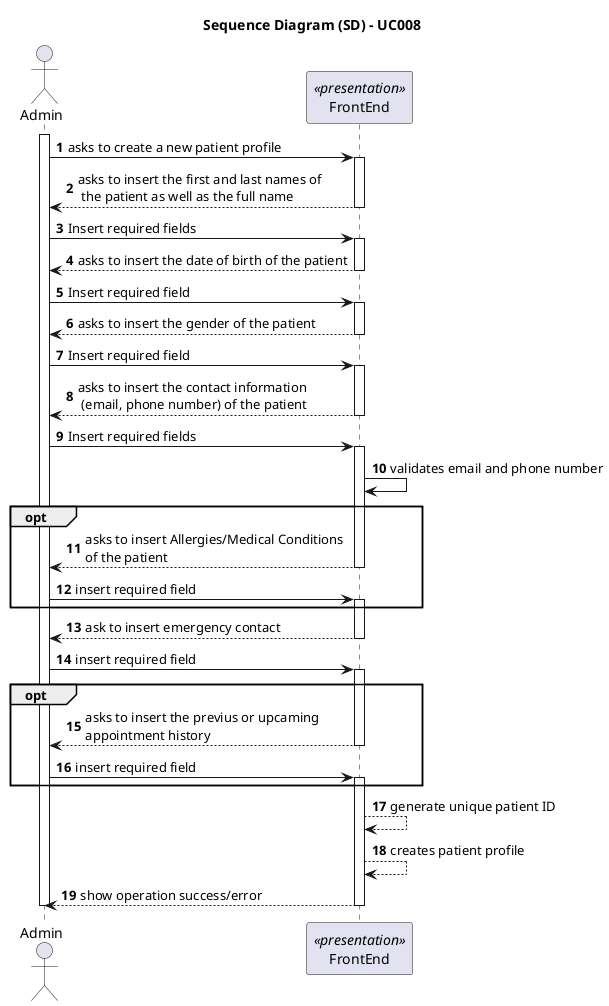 

@startuml
skinparam packageStyle rectangle
skinparam shadowing false
skinparam linetype polyline
autonumber

skinparam classAttributeIconSize 0

title Sequence Diagram (SD) - UC008

actor Admin as ADM
participant FrontEnd as FE <<presentation>>


activate ADM

    ADM -> FE: asks to create a new patient profile

    activate FE

        FE --> ADM: asks to insert the first and last names of\n the patient as well as the full name
    deactivate FE

    ADM -> FE : Insert required fields
    activate FE

        FE --> ADM: asks to insert the date of birth of the patient
    deactivate FE

    ADM -> FE : Insert required field
    activate FE

        FE --> ADM: asks to insert the gender of the patient
    deactivate FE

    ADM -> FE : Insert required field
    activate FE

        FE --> ADM: asks to insert the contact information\n (email, phone number) of the patient
    deactivate FE

    ADM -> FE : Insert required fields
    activate FE

        FE -> FE: validates email and phone number

    opt
        FE --> ADM: asks to insert Allergies/Medical Conditions \nof the patient
        deactivate FE

        ADM -> FE: insert required field
        activate FE

    end opt
        
    FE --> ADM: ask to insert emergency contact
    deactivate FE

    ADM -> FE: insert required field
    activate FE

    opt

        FE --> ADM: asks to insert the previus or upcaming \nappointment history
        deactivate FE

        ADM -> FE: insert required field
        activate FE

    end opt

        FE --> FE: generate unique patient ID
        FE --> FE: creates patient profile
        FE --> ADM: show operation success/error
    deactivate FE


deactivate ADM


@enduml